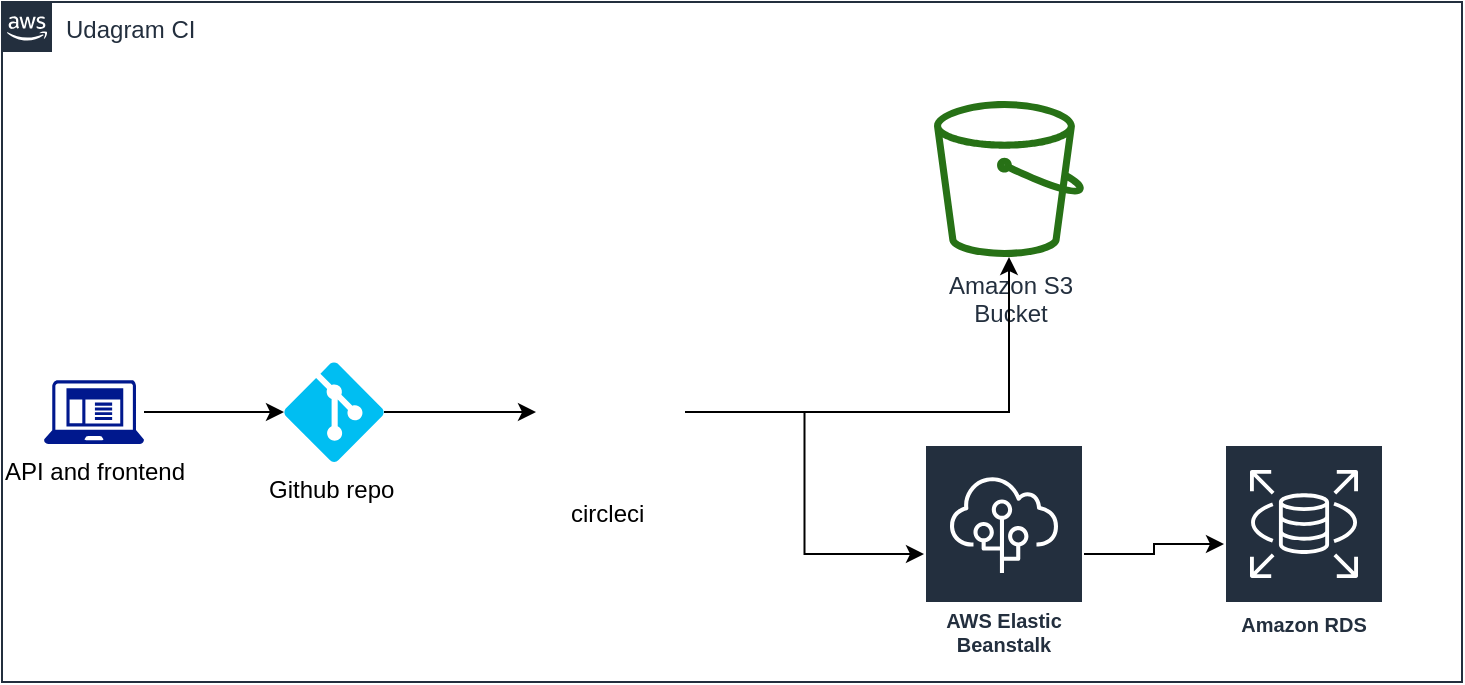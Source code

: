 <mxfile version="18.0.1" type="github">
  <diagram id="Ht1M8jgEwFfnCIfOTk4-" name="Page-1">
    <mxGraphModel dx="868" dy="1277" grid="1" gridSize="10" guides="1" tooltips="1" connect="1" arrows="1" fold="1" page="1" pageScale="1" pageWidth="1169" pageHeight="827" math="0" shadow="0">
      <root>
        <mxCell id="0" />
        <mxCell id="1" parent="0" />
        <mxCell id="UEzPUAAOIrF-is8g5C7q-175" value="Udagram CI" style="points=[[0,0],[0.25,0],[0.5,0],[0.75,0],[1,0],[1,0.25],[1,0.5],[1,0.75],[1,1],[0.75,1],[0.5,1],[0.25,1],[0,1],[0,0.75],[0,0.5],[0,0.25]];outlineConnect=0;gradientColor=none;html=1;whiteSpace=wrap;fontSize=12;fontStyle=0;shape=mxgraph.aws4.group;grIcon=mxgraph.aws4.group_aws_cloud_alt;strokeColor=#232F3E;fillColor=none;verticalAlign=top;align=left;spacingLeft=30;fontColor=#232F3E;dashed=0;labelBackgroundColor=#ffffff;container=1;pointerEvents=0;collapsible=0;recursiveResize=0;" parent="1" vertex="1">
          <mxGeometry x="219" y="-760" width="730" height="340" as="geometry" />
        </mxCell>
        <mxCell id="vi9YwsHRrS1_3fqv44Dd-7" value="" style="edgeStyle=orthogonalEdgeStyle;rounded=0;orthogonalLoop=1;jettySize=auto;html=1;" edge="1" parent="UEzPUAAOIrF-is8g5C7q-175" source="vi9YwsHRrS1_3fqv44Dd-2" target="vi9YwsHRrS1_3fqv44Dd-3">
          <mxGeometry relative="1" as="geometry" />
        </mxCell>
        <mxCell id="vi9YwsHRrS1_3fqv44Dd-2" value="API and frontend" style="sketch=0;aspect=fixed;pointerEvents=1;shadow=0;dashed=0;html=1;strokeColor=none;labelPosition=center;verticalLabelPosition=bottom;verticalAlign=top;align=center;fillColor=#00188D;shape=mxgraph.mscae.enterprise.client_application" vertex="1" parent="UEzPUAAOIrF-is8g5C7q-175">
          <mxGeometry x="21" y="189" width="50" height="32" as="geometry" />
        </mxCell>
        <mxCell id="vi9YwsHRrS1_3fqv44Dd-8" value="" style="edgeStyle=orthogonalEdgeStyle;rounded=0;orthogonalLoop=1;jettySize=auto;html=1;" edge="1" parent="UEzPUAAOIrF-is8g5C7q-175" source="vi9YwsHRrS1_3fqv44Dd-3" target="vi9YwsHRrS1_3fqv44Dd-4">
          <mxGeometry relative="1" as="geometry" />
        </mxCell>
        <mxCell id="vi9YwsHRrS1_3fqv44Dd-3" value="Github repo&amp;nbsp;" style="verticalLabelPosition=bottom;html=1;verticalAlign=top;align=center;strokeColor=none;fillColor=#00BEF2;shape=mxgraph.azure.git_repository;" vertex="1" parent="UEzPUAAOIrF-is8g5C7q-175">
          <mxGeometry x="141" y="180" width="50" height="50" as="geometry" />
        </mxCell>
        <mxCell id="UEzPUAAOIrF-is8g5C7q-177" value="Amazon S3&lt;br&gt;Bucket&lt;br&gt;" style="outlineConnect=0;fontColor=#232F3E;gradientColor=none;fillColor=#277116;strokeColor=none;dashed=0;verticalLabelPosition=bottom;verticalAlign=top;align=center;html=1;fontSize=12;fontStyle=0;aspect=fixed;pointerEvents=1;shape=mxgraph.aws4.bucket;labelBackgroundColor=#ffffff;" parent="UEzPUAAOIrF-is8g5C7q-175" vertex="1">
          <mxGeometry x="466" y="49.5" width="75" height="78" as="geometry" />
        </mxCell>
        <mxCell id="vi9YwsHRrS1_3fqv44Dd-9" value="" style="edgeStyle=orthogonalEdgeStyle;rounded=0;orthogonalLoop=1;jettySize=auto;html=1;" edge="1" parent="UEzPUAAOIrF-is8g5C7q-175" source="vi9YwsHRrS1_3fqv44Dd-4" target="vi9YwsHRrS1_3fqv44Dd-5">
          <mxGeometry relative="1" as="geometry" />
        </mxCell>
        <mxCell id="vi9YwsHRrS1_3fqv44Dd-11" value="" style="edgeStyle=orthogonalEdgeStyle;rounded=0;orthogonalLoop=1;jettySize=auto;html=1;" edge="1" parent="UEzPUAAOIrF-is8g5C7q-175" source="vi9YwsHRrS1_3fqv44Dd-4" target="UEzPUAAOIrF-is8g5C7q-177">
          <mxGeometry relative="1" as="geometry">
            <mxPoint x="316.5" y="56" as="targetPoint" />
          </mxGeometry>
        </mxCell>
        <mxCell id="vi9YwsHRrS1_3fqv44Dd-4" value="circleci&amp;nbsp;" style="shape=image;html=1;verticalAlign=top;verticalLabelPosition=bottom;labelBackgroundColor=#ffffff;imageAspect=0;aspect=fixed;image=https://cdn2.iconfinder.com/data/icons/css-vol-1/24/circleci-128.png" vertex="1" parent="UEzPUAAOIrF-is8g5C7q-175">
          <mxGeometry x="267" y="167.75" width="74.5" height="74.5" as="geometry" />
        </mxCell>
        <mxCell id="vi9YwsHRrS1_3fqv44Dd-12" value="" style="edgeStyle=orthogonalEdgeStyle;rounded=0;orthogonalLoop=1;jettySize=auto;html=1;" edge="1" parent="UEzPUAAOIrF-is8g5C7q-175" source="vi9YwsHRrS1_3fqv44Dd-5" target="vi9YwsHRrS1_3fqv44Dd-6">
          <mxGeometry relative="1" as="geometry" />
        </mxCell>
        <mxCell id="vi9YwsHRrS1_3fqv44Dd-5" value="AWS Elastic Beanstalk" style="sketch=0;outlineConnect=0;fontColor=#232F3E;gradientColor=none;strokeColor=#ffffff;fillColor=#232F3E;dashed=0;verticalLabelPosition=middle;verticalAlign=bottom;align=center;html=1;whiteSpace=wrap;fontSize=10;fontStyle=1;spacing=3;shape=mxgraph.aws4.productIcon;prIcon=mxgraph.aws4.elastic_beanstalk;" vertex="1" parent="UEzPUAAOIrF-is8g5C7q-175">
          <mxGeometry x="461" y="221" width="80" height="110" as="geometry" />
        </mxCell>
        <mxCell id="vi9YwsHRrS1_3fqv44Dd-6" value="Amazon RDS" style="sketch=0;outlineConnect=0;fontColor=#232F3E;gradientColor=none;strokeColor=#ffffff;fillColor=#232F3E;dashed=0;verticalLabelPosition=middle;verticalAlign=bottom;align=center;html=1;whiteSpace=wrap;fontSize=10;fontStyle=1;spacing=3;shape=mxgraph.aws4.productIcon;prIcon=mxgraph.aws4.rds;" vertex="1" parent="UEzPUAAOIrF-is8g5C7q-175">
          <mxGeometry x="611" y="221" width="80" height="100" as="geometry" />
        </mxCell>
      </root>
    </mxGraphModel>
  </diagram>
</mxfile>
